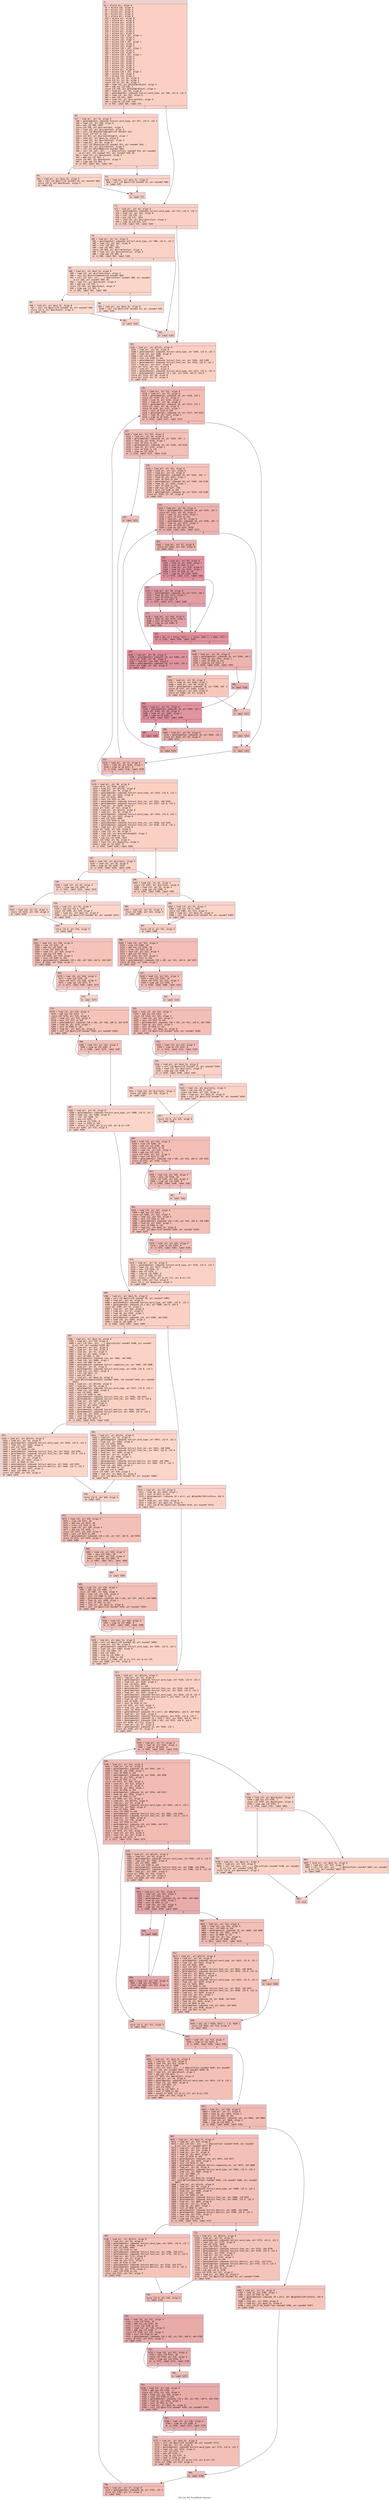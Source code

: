 digraph "CFG for 'PS_PrintWord' function" {
	label="CFG for 'PS_PrintWord' function";

	Node0x600002197f70 [shape=record,color="#3d50c3ff", style=filled, fillcolor="#f3947570" fontname="Courier",label="{3:\l|  %4 = alloca ptr, align 8\l  %5 = alloca i32, align 4\l  %6 = alloca i32, align 4\l  %7 = alloca ptr, align 8\l  %8 = alloca ptr, align 8\l  %9 = alloca ptr, align 8\l  %10 = alloca ptr, align 8\l  %11 = alloca ptr, align 8\l  %12 = alloca ptr, align 8\l  %13 = alloca i32, align 4\l  %14 = alloca ptr, align 8\l  %15 = alloca i32, align 4\l  %16 = alloca ptr, align 8\l  %17 = alloca ptr, align 8\l  %18 = alloca [20 x i8], align 1\l  %19 = alloca i32, align 4\l  %20 = alloca i32, align 4\l  %21 = alloca [20 x i8], align 1\l  %22 = alloca i32, align 4\l  %23 = alloca i32, align 4\l  %24 = alloca [20 x i8], align 1\l  %25 = alloca i32, align 4\l  %26 = alloca i32, align 4\l  %27 = alloca [20 x i8], align 1\l  %28 = alloca i32, align 4\l  %29 = alloca i32, align 4\l  %30 = alloca i32, align 4\l  %31 = alloca i32, align 4\l  %32 = alloca i32, align 4\l  %33 = alloca i32, align 4\l  %34 = alloca ptr, align 8\l  %35 = alloca [20 x i8], align 1\l  %36 = alloca i32, align 4\l  %37 = alloca i32, align 4\l  store ptr %0, ptr %4, align 8\l  store i32 %1, ptr %5, align 4\l  store i32 %2, ptr %6, align 4\l  %38 = load i32, ptr @TotalWordCount, align 4\l  %39 = add nsw i32 %38, 1\l  store i32 %39, ptr @TotalWordCount, align 4\l  %40 = load ptr, ptr %4, align 8\l  %41 = getelementptr inbounds %struct.word_type, ptr %40, i32 0, i32 2\l  %42 = load i32, ptr %41, align 8\l  %43 = and i32 %42, 4095\l  %44 = load i32, ptr @currentfont, align 4\l  %45 = icmp ne i32 %43, %44\l  br i1 %45, label %46, label %71\l|{<s0>T|<s1>F}}"];
	Node0x600002197f70:s0 -> Node0x600002188000[tooltip="3 -> 46\nProbability 50.00%" ];
	Node0x600002197f70:s1 -> Node0x600002188140[tooltip="3 -> 71\nProbability 50.00%" ];
	Node0x600002188000 [shape=record,color="#3d50c3ff", style=filled, fillcolor="#f4987a70" fontname="Courier",label="{46:\l|  %47 = load ptr, ptr %4, align 8\l  %48 = getelementptr inbounds %struct.word_type, ptr %47, i32 0, i32 2\l  %49 = load i32, ptr %48, align 8\l  %50 = and i32 %49, 4095\l  store i32 %50, ptr @currentfont, align 4\l  %51 = load i32, ptr @currentfont, align 4\l  %52 = call i32 @FontHalfXHeight(i32 noundef %51)\l  %53 = trunc i32 %52 to i16\l  store i16 %53, ptr @currentxheight2, align 2\l  %54 = load ptr, ptr @out_fp, align 8\l  %55 = load i32, ptr @currentfont, align 4\l  %56 = load ptr, ptr %4, align 8\l  %57 = call i32 @FontSize(i32 noundef %55, ptr noundef %56)\l  %58 = load i32, ptr @currentfont, align 4\l  %59 = call ptr @FontName(i32 noundef %58)\l  %60 = call i32 (ptr, ptr, ...) @fprintf(ptr noundef %54, ptr noundef\l... @.str.167, i32 noundef %57, ptr noundef %59) #5\l  %61 = load i32, ptr @wordcount, align 4\l  %62 = add nsw i32 %61, 1\l  store i32 %62, ptr @wordcount, align 4\l  %63 = icmp sge i32 %62, 5\l  br i1 %63, label %64, label %67\l|{<s0>T|<s1>F}}"];
	Node0x600002188000:s0 -> Node0x600002188050[tooltip="46 -> 64\nProbability 50.00%" ];
	Node0x600002188000:s1 -> Node0x6000021880a0[tooltip="46 -> 67\nProbability 50.00%" ];
	Node0x600002188050 [shape=record,color="#3d50c3ff", style=filled, fillcolor="#f5a08170" fontname="Courier",label="{64:\l|  %65 = load ptr, ptr @out_fp, align 8\l  %66 = call i32 @putc(i32 noundef 10, ptr noundef %65)\l  store i32 0, ptr @wordcount, align 4\l  br label %70\l}"];
	Node0x600002188050 -> Node0x6000021880f0[tooltip="64 -> 70\nProbability 100.00%" ];
	Node0x6000021880a0 [shape=record,color="#3d50c3ff", style=filled, fillcolor="#f5a08170" fontname="Courier",label="{67:\l|  %68 = load ptr, ptr @out_fp, align 8\l  %69 = call i32 @putc(i32 noundef 32, ptr noundef %68)\l  br label %70\l}"];
	Node0x6000021880a0 -> Node0x6000021880f0[tooltip="67 -> 70\nProbability 100.00%" ];
	Node0x6000021880f0 [shape=record,color="#3d50c3ff", style=filled, fillcolor="#f4987a70" fontname="Courier",label="{70:\l|  br label %71\l}"];
	Node0x6000021880f0 -> Node0x600002188140[tooltip="70 -> 71\nProbability 100.00%" ];
	Node0x600002188140 [shape=record,color="#3d50c3ff", style=filled, fillcolor="#f3947570" fontname="Courier",label="{71:\l|  %72 = load ptr, ptr %4, align 8\l  %73 = getelementptr inbounds %struct.word_type, ptr %72, i32 0, i32 2\l  %74 = load i32, ptr %73, align 8\l  %75 = lshr i32 %74, 12\l  %76 = and i32 %75, 1023\l  %77 = load i32, ptr @currentcolour, align 4\l  %78 = icmp ne i32 %76, %77\l  br i1 %78, label %79, label %103\l|{<s0>T|<s1>F}}"];
	Node0x600002188140:s0 -> Node0x600002188190[tooltip="71 -> 79\nProbability 50.00%" ];
	Node0x600002188140:s1 -> Node0x600002188370[tooltip="71 -> 103\nProbability 50.00%" ];
	Node0x600002188190 [shape=record,color="#3d50c3ff", style=filled, fillcolor="#f4987a70" fontname="Courier",label="{79:\l|  %80 = load ptr, ptr %4, align 8\l  %81 = getelementptr inbounds %struct.word_type, ptr %80, i32 0, i32 2\l  %82 = load i32, ptr %81, align 8\l  %83 = lshr i32 %82, 12\l  %84 = and i32 %83, 1023\l  store i32 %84, ptr @currentcolour, align 4\l  %85 = load i32, ptr @currentcolour, align 4\l  %86 = icmp ugt i32 %85, 0\l  br i1 %86, label %87, label %102\l|{<s0>T|<s1>F}}"];
	Node0x600002188190:s0 -> Node0x6000021881e0[tooltip="79 -> 87\nProbability 50.00%" ];
	Node0x600002188190:s1 -> Node0x600002188320[tooltip="79 -> 102\nProbability 50.00%" ];
	Node0x6000021881e0 [shape=record,color="#3d50c3ff", style=filled, fillcolor="#f5a08170" fontname="Courier",label="{87:\l|  %88 = load ptr, ptr @out_fp, align 8\l  %89 = load i32, ptr @currentcolour, align 4\l  %90 = call ptr @ColourCommand(i32 noundef %89)\l  %91 = call i32 (ptr, ptr, ...) @fprintf(ptr noundef %88, ptr noundef\l... @.str.168, ptr noundef %90) #5\l  %92 = load i32, ptr @wordcount, align 4\l  %93 = add nsw i32 %92, 1\l  store i32 %93, ptr @wordcount, align 4\l  %94 = icmp sge i32 %93, 5\l  br i1 %94, label %95, label %98\l|{<s0>T|<s1>F}}"];
	Node0x6000021881e0:s0 -> Node0x600002188230[tooltip="87 -> 95\nProbability 50.00%" ];
	Node0x6000021881e0:s1 -> Node0x600002188280[tooltip="87 -> 98\nProbability 50.00%" ];
	Node0x600002188230 [shape=record,color="#3d50c3ff", style=filled, fillcolor="#f7a88970" fontname="Courier",label="{95:\l|  %96 = load ptr, ptr @out_fp, align 8\l  %97 = call i32 @putc(i32 noundef 10, ptr noundef %96)\l  store i32 0, ptr @wordcount, align 4\l  br label %101\l}"];
	Node0x600002188230 -> Node0x6000021882d0[tooltip="95 -> 101\nProbability 100.00%" ];
	Node0x600002188280 [shape=record,color="#3d50c3ff", style=filled, fillcolor="#f7a88970" fontname="Courier",label="{98:\l|  %99 = load ptr, ptr @out_fp, align 8\l  %100 = call i32 @putc(i32 noundef 32, ptr noundef %99)\l  br label %101\l}"];
	Node0x600002188280 -> Node0x6000021882d0[tooltip="98 -> 101\nProbability 100.00%" ];
	Node0x6000021882d0 [shape=record,color="#3d50c3ff", style=filled, fillcolor="#f5a08170" fontname="Courier",label="{101:\l|  br label %102\l}"];
	Node0x6000021882d0 -> Node0x600002188320[tooltip="101 -> 102\nProbability 100.00%" ];
	Node0x600002188320 [shape=record,color="#3d50c3ff", style=filled, fillcolor="#f4987a70" fontname="Courier",label="{102:\l|  br label %103\l}"];
	Node0x600002188320 -> Node0x600002188370[tooltip="102 -> 103\nProbability 100.00%" ];
	Node0x600002188370 [shape=record,color="#3d50c3ff", style=filled, fillcolor="#f3947570" fontname="Courier",label="{103:\l|  %104 = load ptr, ptr @finfo, align 8\l  %105 = load ptr, ptr %4, align 8\l  %106 = getelementptr inbounds %struct.word_type, ptr %105, i32 0, i32 2\l  %107 = load i32, ptr %106, align 8\l  %108 = and i32 %107, 4095\l  %109 = zext i32 %108 to i64\l  %110 = getelementptr inbounds %struct.font_rec, ptr %104, i64 %109\l  %111 = getelementptr inbounds %struct.font_rec, ptr %110, i32 0, i32 1\l  %112 = load ptr, ptr %111, align 8\l  store ptr %112, ptr %11, align 8\l  %113 = load ptr, ptr %4, align 8\l  %114 = getelementptr inbounds %struct.word_type, ptr %113, i32 0, i32 4\l  %115 = getelementptr inbounds [4 x i8], ptr %114, i64 0, i64 0\l  store ptr %115, ptr %8, align 8\l  store ptr %115, ptr %7, align 8\l  br label %116\l}"];
	Node0x600002188370 -> Node0x6000021883c0[tooltip="103 -> 116\nProbability 100.00%" ];
	Node0x6000021883c0 [shape=record,color="#3d50c3ff", style=filled, fillcolor="#e1675170" fontname="Courier",label="{116:\l|  %117 = load ptr, ptr %11, align 8\l  %118 = load ptr, ptr %7, align 8\l  %119 = getelementptr inbounds i8, ptr %118, i32 1\l  store ptr %119, ptr %7, align 8\l  %120 = load i8, ptr %118, align 1\l  %121 = load ptr, ptr %8, align 8\l  %122 = getelementptr inbounds i8, ptr %121, i32 1\l  store ptr %122, ptr %8, align 8\l  store i8 %120, ptr %121, align 1\l  %123 = zext i8 %120 to i64\l  %124 = getelementptr inbounds i8, ptr %117, i64 %123\l  %125 = load i8, ptr %124, align 1\l  %126 = icmp ne i8 %125, 0\l  br i1 %126, label %127, label %214\l|{<s0>T|<s1>F}}"];
	Node0x6000021883c0:s0 -> Node0x600002188410[tooltip="116 -> 127\nProbability 62.50%" ];
	Node0x6000021883c0:s1 -> Node0x600002188a00[tooltip="116 -> 214\nProbability 37.50%" ];
	Node0x600002188410 [shape=record,color="#3d50c3ff", style=filled, fillcolor="#e5705870" fontname="Courier",label="{127:\l|  %128 = load ptr, ptr %11, align 8\l  %129 = load ptr, ptr %8, align 8\l  %130 = getelementptr inbounds i8, ptr %129, i64 -1\l  %131 = load i8, ptr %130, align 1\l  %132 = zext i8 %131 to i64\l  %133 = getelementptr inbounds i8, ptr %128, i64 %132\l  %134 = load i8, ptr %133, align 1\l  %135 = zext i8 %134 to i32\l  %136 = icmp eq i32 %135, 1\l  br i1 %136, label %137, label %138\l|{<s0>T|<s1>F}}"];
	Node0x600002188410:s0 -> Node0x600002188460[tooltip="127 -> 137\nProbability 50.00%" ];
	Node0x600002188410:s1 -> Node0x6000021884b0[tooltip="127 -> 138\nProbability 50.00%" ];
	Node0x600002188460 [shape=record,color="#3d50c3ff", style=filled, fillcolor="#e8765c70" fontname="Courier",label="{137:\l|  br label %215\l}"];
	Node0x600002188460 -> Node0x600002188a50[tooltip="137 -> 215\nProbability 100.00%" ];
	Node0x6000021884b0 [shape=record,color="#3d50c3ff", style=filled, fillcolor="#e8765c70" fontname="Courier",label="{138:\l|  %139 = load ptr, ptr %11, align 8\l  %140 = load ptr, ptr %11, align 8\l  %141 = load ptr, ptr %7, align 8\l  %142 = getelementptr inbounds i8, ptr %141, i64 -1\l  %143 = load i8, ptr %142, align 1\l  %144 = zext i8 %143 to i64\l  %145 = getelementptr inbounds i8, ptr %140, i64 %144\l  %146 = load i8, ptr %145, align 1\l  %147 = zext i8 %146 to i32\l  %148 = add nsw i32 %147, 256\l  %149 = sext i32 %148 to i64\l  %150 = getelementptr inbounds i8, ptr %139, i64 %149\l  store ptr %150, ptr %9, align 8\l  br label %151\l}"];
	Node0x6000021884b0 -> Node0x600002188500[tooltip="138 -> 151\nProbability 100.00%" ];
	Node0x600002188500 [shape=record,color="#3d50c3ff", style=filled, fillcolor="#d6524470" fontname="Courier",label="{151:\l|  %152 = load ptr, ptr %9, align 8\l  %153 = getelementptr inbounds i8, ptr %152, i32 1\l  store ptr %153, ptr %9, align 8\l  %154 = load i8, ptr %152, align 1\l  %155 = zext i8 %154 to i32\l  %156 = load ptr, ptr %7, align 8\l  %157 = getelementptr inbounds i8, ptr %156, i64 -1\l  %158 = load i8, ptr %157, align 1\l  %159 = zext i8 %158 to i32\l  %160 = icmp eq i32 %155, %159\l  br i1 %160, label %161, label %212\l|{<s0>T|<s1>F}}"];
	Node0x600002188500:s0 -> Node0x600002188550[tooltip="151 -> 161\nProbability 96.88%" ];
	Node0x600002188500:s1 -> Node0x600002188960[tooltip="151 -> 212\nProbability 3.12%" ];
	Node0x600002188550 [shape=record,color="#3d50c3ff", style=filled, fillcolor="#d6524470" fontname="Courier",label="{161:\l|  %162 = load ptr, ptr %7, align 8\l  store ptr %162, ptr %10, align 8\l  br label %163\l}"];
	Node0x600002188550 -> Node0x6000021885a0[tooltip="161 -> 163\nProbability 100.00%" ];
	Node0x6000021885a0 [shape=record,color="#b70d28ff", style=filled, fillcolor="#b70d2870" fontname="Courier",label="{163:\l|  %164 = load ptr, ptr %9, align 8\l  %165 = load i8, ptr %164, align 1\l  %166 = zext i8 %165 to i32\l  %167 = load ptr, ptr %10, align 8\l  %168 = load i8, ptr %167, align 1\l  %169 = zext i8 %168 to i32\l  %170 = icmp eq i32 %166, %169\l  br i1 %170, label %171, label %182\l|{<s0>T|<s1>F}}"];
	Node0x6000021885a0:s0 -> Node0x6000021885f0[tooltip="163 -> 171\nProbability 50.00%" ];
	Node0x6000021885a0:s1 -> Node0x600002188690[tooltip="163 -> 182\nProbability 50.00%" ];
	Node0x6000021885f0 [shape=record,color="#3d50c3ff", style=filled, fillcolor="#be242e70" fontname="Courier",label="{171:\l|  %172 = load ptr, ptr %9, align 8\l  %173 = getelementptr inbounds i8, ptr %172, i64 1\l  %174 = load i8, ptr %173, align 1\l  %175 = zext i8 %174 to i32\l  %176 = icmp ne i32 %175, 0\l  br i1 %176, label %177, label %182\l|{<s0>T|<s1>F}}"];
	Node0x6000021885f0:s0 -> Node0x600002188640[tooltip="171 -> 177\nProbability 62.50%" ];
	Node0x6000021885f0:s1 -> Node0x600002188690[tooltip="171 -> 182\nProbability 37.50%" ];
	Node0x600002188640 [shape=record,color="#3d50c3ff", style=filled, fillcolor="#c32e3170" fontname="Courier",label="{177:\l|  %178 = load ptr, ptr %10, align 8\l  %179 = load i8, ptr %178, align 1\l  %180 = zext i8 %179 to i32\l  %181 = icmp ne i32 %180, 0\l  br label %182\l}"];
	Node0x600002188640 -> Node0x600002188690[tooltip="177 -> 182\nProbability 100.00%" ];
	Node0x600002188690 [shape=record,color="#b70d28ff", style=filled, fillcolor="#b70d2870" fontname="Courier",label="{182:\l|  %183 = phi i1 [ false, %171 ], [ false, %163 ], [ %181, %177 ]\l  br i1 %183, label %184, label %189\l|{<s0>T|<s1>F}}"];
	Node0x600002188690:s0 -> Node0x6000021886e0[tooltip="182 -> 184\nProbability 96.88%" ];
	Node0x600002188690:s1 -> Node0x600002188730[tooltip="182 -> 189\nProbability 3.12%" ];
	Node0x6000021886e0 [shape=record,color="#b70d28ff", style=filled, fillcolor="#b70d2870" fontname="Courier",label="{184:\l|  %185 = load ptr, ptr %9, align 8\l  %186 = getelementptr inbounds i8, ptr %185, i32 1\l  store ptr %186, ptr %9, align 8\l  %187 = load ptr, ptr %10, align 8\l  %188 = getelementptr inbounds i8, ptr %187, i32 1\l  store ptr %188, ptr %10, align 8\l  br label %163\l}"];
	Node0x6000021886e0 -> Node0x6000021885a0[tooltip="184 -> 163\nProbability 100.00%" ];
	Node0x600002188730 [shape=record,color="#3d50c3ff", style=filled, fillcolor="#d6524470" fontname="Courier",label="{189:\l|  %190 = load ptr, ptr %9, align 8\l  %191 = getelementptr inbounds i8, ptr %190, i64 1\l  %192 = load i8, ptr %191, align 1\l  %193 = zext i8 %192 to i32\l  %194 = icmp eq i32 %193, 0\l  br i1 %194, label %195, label %201\l|{<s0>T|<s1>F}}"];
	Node0x600002188730:s0 -> Node0x600002188780[tooltip="189 -> 195\nProbability 3.12%" ];
	Node0x600002188730:s1 -> Node0x6000021887d0[tooltip="189 -> 201\nProbability 96.88%" ];
	Node0x600002188780 [shape=record,color="#3d50c3ff", style=filled, fillcolor="#ec7f6370" fontname="Courier",label="{195:\l|  %196 = load ptr, ptr %9, align 8\l  %197 = load i8, ptr %196, align 1\l  %198 = load ptr, ptr %8, align 8\l  %199 = getelementptr inbounds i8, ptr %198, i64 -1\l  store i8 %197, ptr %199, align 1\l  %200 = load ptr, ptr %10, align 8\l  store ptr %200, ptr %7, align 8\l  br label %212\l}"];
	Node0x600002188780 -> Node0x600002188960[tooltip="195 -> 212\nProbability 100.00%" ];
	Node0x6000021887d0 [shape=record,color="#3d50c3ff", style=filled, fillcolor="#d6524470" fontname="Courier",label="{201:\l|  br label %202\l}"];
	Node0x6000021887d0 -> Node0x600002188820[tooltip="201 -> 202\nProbability 100.00%" ];
	Node0x600002188820 [shape=record,color="#b70d28ff", style=filled, fillcolor="#b70d2870" fontname="Courier",label="{202:\l|  %203 = load ptr, ptr %9, align 8\l  %204 = getelementptr inbounds i8, ptr %203, i32 1\l  store ptr %204, ptr %9, align 8\l  %205 = load i8, ptr %204, align 1\l  %206 = icmp ne i8 %205, 0\l  br i1 %206, label %207, label %208\l|{<s0>T|<s1>F}}"];
	Node0x600002188820:s0 -> Node0x600002188870[tooltip="202 -> 207\nProbability 96.88%" ];
	Node0x600002188820:s1 -> Node0x6000021888c0[tooltip="202 -> 208\nProbability 3.12%" ];
	Node0x600002188870 [shape=record,color="#b70d28ff", style=filled, fillcolor="#b70d2870" fontname="Courier",label="{207:\l|  br label %202\l}"];
	Node0x600002188870 -> Node0x600002188820[tooltip="207 -> 202\nProbability 100.00%" ];
	Node0x6000021888c0 [shape=record,color="#3d50c3ff", style=filled, fillcolor="#d6524470" fontname="Courier",label="{208:\l|  %209 = load ptr, ptr %9, align 8\l  %210 = getelementptr inbounds i8, ptr %209, i32 1\l  store ptr %210, ptr %9, align 8\l  br label %211\l}"];
	Node0x6000021888c0 -> Node0x600002188910[tooltip="208 -> 211\nProbability 100.00%" ];
	Node0x600002188910 [shape=record,color="#3d50c3ff", style=filled, fillcolor="#d6524470" fontname="Courier",label="{211:\l|  br label %151\l}"];
	Node0x600002188910 -> Node0x600002188500[tooltip="211 -> 151\nProbability 100.00%" ];
	Node0x600002188960 [shape=record,color="#3d50c3ff", style=filled, fillcolor="#e8765c70" fontname="Courier",label="{212:\l|  br label %213\l}"];
	Node0x600002188960 -> Node0x6000021889b0[tooltip="212 -> 213\nProbability 100.00%" ];
	Node0x6000021889b0 [shape=record,color="#3d50c3ff", style=filled, fillcolor="#e8765c70" fontname="Courier",label="{213:\l|  br label %214\l}"];
	Node0x6000021889b0 -> Node0x600002188a00[tooltip="213 -> 214\nProbability 100.00%" ];
	Node0x600002188a00 [shape=record,color="#3d50c3ff", style=filled, fillcolor="#e36c5570" fontname="Courier",label="{214:\l|  br label %215\l}"];
	Node0x600002188a00 -> Node0x600002188a50[tooltip="214 -> 215\nProbability 100.00%" ];
	Node0x600002188a50 [shape=record,color="#3d50c3ff", style=filled, fillcolor="#e1675170" fontname="Courier",label="{215:\l|  %216 = load ptr, ptr %7, align 8\l  %217 = load i8, ptr %216, align 1\l  %218 = icmp ne i8 %217, 0\l  br i1 %218, label %116, label %219\l|{<s0>T|<s1>F}}"];
	Node0x600002188a50:s0 -> Node0x6000021883c0[tooltip="215 -> 116\nProbability 96.88%" ];
	Node0x600002188a50:s1 -> Node0x600002188aa0[tooltip="215 -> 219\nProbability 3.12%" ];
	Node0x600002188aa0 [shape=record,color="#3d50c3ff", style=filled, fillcolor="#f3947570" fontname="Courier",label="{219:\l|  %220 = load ptr, ptr %8, align 8\l  store i8 0, ptr %220, align 1\l  %221 = load ptr, ptr @finfo, align 8\l  %222 = load ptr, ptr %4, align 8\l  %223 = getelementptr inbounds %struct.word_type, ptr %222, i32 0, i32 2\l  %224 = load i32, ptr %223, align 8\l  %225 = and i32 %224, 4095\l  %226 = zext i32 %225 to i64\l  %227 = getelementptr inbounds %struct.font_rec, ptr %221, i64 %226\l  %228 = getelementptr inbounds %struct.font_rec, ptr %227, i32 0, i32 3\l  %229 = load ptr, ptr %228, align 8\l  store ptr %229, ptr %17, align 8\l  %230 = load ptr, ptr @finfo, align 8\l  %231 = load ptr, ptr %4, align 8\l  %232 = getelementptr inbounds %struct.word_type, ptr %231, i32 0, i32 2\l  %233 = load i32, ptr %232, align 8\l  %234 = and i32 %233, 4095\l  %235 = zext i32 %234 to i64\l  %236 = getelementptr inbounds %struct.font_rec, ptr %230, i64 %235\l  %237 = getelementptr inbounds %struct.font_rec, ptr %236, i32 0, i32 2\l  %238 = load ptr, ptr %237, align 8\l  store ptr %238, ptr %16, align 8\l  %239 = load i32, ptr %6, align 4\l  %240 = load i16, ptr @currentxheight2, align 2\l  %241 = sext i16 %240 to i32\l  %242 = sub nsw i32 %239, %241\l  store i32 %242, ptr %6, align 4\l  %243 = load i32, ptr @cpexists, align 4\l  %244 = icmp ne i32 %243, 0\l  br i1 %244, label %245, label %296\l|{<s0>T|<s1>F}}"];
	Node0x600002188aa0:s0 -> Node0x600002188af0[tooltip="219 -> 245\nProbability 62.50%" ];
	Node0x600002188aa0:s1 -> Node0x600002188e60[tooltip="219 -> 296\nProbability 37.50%" ];
	Node0x600002188af0 [shape=record,color="#3d50c3ff", style=filled, fillcolor="#f4987a70" fontname="Courier",label="{245:\l|  %246 = load i32, ptr @currenty, align 4\l  %247 = load i32, ptr %6, align 4\l  %248 = icmp eq i32 %246, %247\l  br i1 %248, label %249, label %296\l|{<s0>T|<s1>F}}"];
	Node0x600002188af0:s0 -> Node0x600002188b40[tooltip="245 -> 249\nProbability 50.00%" ];
	Node0x600002188af0:s1 -> Node0x600002188e60[tooltip="245 -> 296\nProbability 50.00%" ];
	Node0x600002188b40 [shape=record,color="#3d50c3ff", style=filled, fillcolor="#f5a08170" fontname="Courier",label="{249:\l|  %250 = load i32, ptr %5, align 4\l  %251 = icmp sge i32 %250, 0\l  br i1 %251, label %252, label %254\l|{<s0>T|<s1>F}}"];
	Node0x600002188b40:s0 -> Node0x600002188b90[tooltip="249 -> 252\nProbability 50.00%" ];
	Node0x600002188b40:s1 -> Node0x600002188be0[tooltip="249 -> 254\nProbability 50.00%" ];
	Node0x600002188b90 [shape=record,color="#3d50c3ff", style=filled, fillcolor="#f6a38570" fontname="Courier",label="{252:\l|  %253 = load i32, ptr %5, align 4\l  store i32 %253, ptr %20, align 4\l  br label %259\l}"];
	Node0x600002188b90 -> Node0x600002188c30[tooltip="252 -> 259\nProbability 100.00%" ];
	Node0x600002188be0 [shape=record,color="#3d50c3ff", style=filled, fillcolor="#f6a38570" fontname="Courier",label="{254:\l|  %255 = load i32, ptr %5, align 4\l  %256 = sub nsw i32 0, %255\l  store i32 %256, ptr %20, align 4\l  %257 = load ptr, ptr @out_fp, align 8\l  %258 = call i32 @putc(i32 noundef 45, ptr noundef %257)\l  br label %259\l}"];
	Node0x600002188be0 -> Node0x600002188c30[tooltip="254 -> 259\nProbability 100.00%" ];
	Node0x600002188c30 [shape=record,color="#3d50c3ff", style=filled, fillcolor="#f5a08170" fontname="Courier",label="{259:\l|  store i32 0, ptr %19, align 4\l  br label %260\l}"];
	Node0x600002188c30 -> Node0x600002188c80[tooltip="259 -> 260\nProbability 100.00%" ];
	Node0x600002188c80 [shape=record,color="#3d50c3ff", style=filled, fillcolor="#e8765c70" fontname="Courier",label="{260:\l|  %261 = load i32, ptr %20, align 4\l  %262 = srem i32 %261, 10\l  %263 = add nsw i32 %262, 48\l  %264 = trunc i32 %263 to i8\l  %265 = load i32, ptr %19, align 4\l  %266 = add nsw i32 %265, 1\l  store i32 %266, ptr %19, align 4\l  %267 = sext i32 %265 to i64\l  %268 = getelementptr inbounds [20 x i8], ptr %18, i64 0, i64 %267\l  store i8 %264, ptr %268, align 1\l  br label %269\l}"];
	Node0x600002188c80 -> Node0x600002188cd0[tooltip="260 -> 269\nProbability 100.00%" ];
	Node0x600002188cd0 [shape=record,color="#3d50c3ff", style=filled, fillcolor="#e8765c70" fontname="Courier",label="{269:\l|  %270 = load i32, ptr %20, align 4\l  %271 = sdiv i32 %270, 10\l  store i32 %271, ptr %20, align 4\l  %272 = icmp sgt i32 %271, 0\l  br i1 %272, label %260, label %273\l|{<s0>T|<s1>F}}"];
	Node0x600002188cd0:s0 -> Node0x600002188c80[tooltip="269 -> 260\nProbability 96.88%" ];
	Node0x600002188cd0:s1 -> Node0x600002188d20[tooltip="269 -> 273\nProbability 3.12%" ];
	Node0x600002188d20 [shape=record,color="#3d50c3ff", style=filled, fillcolor="#f5a08170" fontname="Courier",label="{273:\l|  br label %274\l}"];
	Node0x600002188d20 -> Node0x600002188d70[tooltip="273 -> 274\nProbability 100.00%" ];
	Node0x600002188d70 [shape=record,color="#3d50c3ff", style=filled, fillcolor="#e8765c70" fontname="Courier",label="{274:\l|  %275 = load i32, ptr %19, align 4\l  %276 = add nsw i32 %275, -1\l  store i32 %276, ptr %19, align 4\l  %277 = load i32, ptr %19, align 4\l  %278 = sext i32 %277 to i64\l  %279 = getelementptr inbounds [20 x i8], ptr %18, i64 0, i64 %278\l  %280 = load i8, ptr %279, align 1\l  %281 = sext i8 %280 to i32\l  %282 = load ptr, ptr @out_fp, align 8\l  %283 = call i32 @putc(i32 noundef %281, ptr noundef %282)\l  br label %284\l}"];
	Node0x600002188d70 -> Node0x600002188dc0[tooltip="274 -> 284\nProbability 100.00%" ];
	Node0x600002188dc0 [shape=record,color="#3d50c3ff", style=filled, fillcolor="#e8765c70" fontname="Courier",label="{284:\l|  %285 = load i32, ptr %19, align 4\l  %286 = icmp ne i32 %285, 0\l  br i1 %286, label %274, label %287\l|{<s0>T|<s1>F}}"];
	Node0x600002188dc0:s0 -> Node0x600002188d70[tooltip="284 -> 274\nProbability 96.88%" ];
	Node0x600002188dc0:s1 -> Node0x600002188e10[tooltip="284 -> 287\nProbability 3.12%" ];
	Node0x600002188e10 [shape=record,color="#3d50c3ff", style=filled, fillcolor="#f5a08170" fontname="Courier",label="{287:\l|  %288 = load ptr, ptr %4, align 8\l  %289 = getelementptr inbounds %struct.word_type, ptr %288, i32 0, i32 2\l  %290 = load i32, ptr %289, align 8\l  %291 = lshr i32 %290, 22\l  %292 = and i32 %291, 1\l  %293 = icmp ne i32 %292, 0\l  %294 = zext i1 %293 to i64\l  %295 = select i1 %293, ptr @.str.169, ptr @.str.170\l  store ptr %295, ptr %14, align 8\l  br label %384\l}"];
	Node0x600002188e10 -> Node0x600002189450[tooltip="287 -> 384\nProbability 100.00%" ];
	Node0x600002188e60 [shape=record,color="#3d50c3ff", style=filled, fillcolor="#f4987a70" fontname="Courier",label="{296:\l|  %297 = load i32, ptr %6, align 4\l  store i32 %297, ptr @currenty, align 4\l  %298 = load i32, ptr %5, align 4\l  %299 = icmp sge i32 %298, 0\l  br i1 %299, label %300, label %302\l|{<s0>T|<s1>F}}"];
	Node0x600002188e60:s0 -> Node0x600002188eb0[tooltip="296 -> 300\nProbability 50.00%" ];
	Node0x600002188e60:s1 -> Node0x600002188f00[tooltip="296 -> 302\nProbability 50.00%" ];
	Node0x600002188eb0 [shape=record,color="#3d50c3ff", style=filled, fillcolor="#f59c7d70" fontname="Courier",label="{300:\l|  %301 = load i32, ptr %5, align 4\l  store i32 %301, ptr %23, align 4\l  br label %307\l}"];
	Node0x600002188eb0 -> Node0x600002188f50[tooltip="300 -> 307\nProbability 100.00%" ];
	Node0x600002188f00 [shape=record,color="#3d50c3ff", style=filled, fillcolor="#f59c7d70" fontname="Courier",label="{302:\l|  %303 = load i32, ptr %5, align 4\l  %304 = sub nsw i32 0, %303\l  store i32 %304, ptr %23, align 4\l  %305 = load ptr, ptr @out_fp, align 8\l  %306 = call i32 @putc(i32 noundef 45, ptr noundef %305)\l  br label %307\l}"];
	Node0x600002188f00 -> Node0x600002188f50[tooltip="302 -> 307\nProbability 100.00%" ];
	Node0x600002188f50 [shape=record,color="#3d50c3ff", style=filled, fillcolor="#f4987a70" fontname="Courier",label="{307:\l|  store i32 0, ptr %22, align 4\l  br label %308\l}"];
	Node0x600002188f50 -> Node0x600002188fa0[tooltip="307 -> 308\nProbability 100.00%" ];
	Node0x600002188fa0 [shape=record,color="#3d50c3ff", style=filled, fillcolor="#e36c5570" fontname="Courier",label="{308:\l|  %309 = load i32, ptr %23, align 4\l  %310 = srem i32 %309, 10\l  %311 = add nsw i32 %310, 48\l  %312 = trunc i32 %311 to i8\l  %313 = load i32, ptr %22, align 4\l  %314 = add nsw i32 %313, 1\l  store i32 %314, ptr %22, align 4\l  %315 = sext i32 %313 to i64\l  %316 = getelementptr inbounds [20 x i8], ptr %21, i64 0, i64 %315\l  store i8 %312, ptr %316, align 1\l  br label %317\l}"];
	Node0x600002188fa0 -> Node0x600002188ff0[tooltip="308 -> 317\nProbability 100.00%" ];
	Node0x600002188ff0 [shape=record,color="#3d50c3ff", style=filled, fillcolor="#e36c5570" fontname="Courier",label="{317:\l|  %318 = load i32, ptr %23, align 4\l  %319 = sdiv i32 %318, 10\l  store i32 %319, ptr %23, align 4\l  %320 = icmp sgt i32 %319, 0\l  br i1 %320, label %308, label %321\l|{<s0>T|<s1>F}}"];
	Node0x600002188ff0:s0 -> Node0x600002188fa0[tooltip="317 -> 308\nProbability 96.88%" ];
	Node0x600002188ff0:s1 -> Node0x600002189040[tooltip="317 -> 321\nProbability 3.12%" ];
	Node0x600002189040 [shape=record,color="#3d50c3ff", style=filled, fillcolor="#f4987a70" fontname="Courier",label="{321:\l|  br label %322\l}"];
	Node0x600002189040 -> Node0x600002189090[tooltip="321 -> 322\nProbability 100.00%" ];
	Node0x600002189090 [shape=record,color="#3d50c3ff", style=filled, fillcolor="#e36c5570" fontname="Courier",label="{322:\l|  %323 = load i32, ptr %22, align 4\l  %324 = add nsw i32 %323, -1\l  store i32 %324, ptr %22, align 4\l  %325 = load i32, ptr %22, align 4\l  %326 = sext i32 %325 to i64\l  %327 = getelementptr inbounds [20 x i8], ptr %21, i64 0, i64 %326\l  %328 = load i8, ptr %327, align 1\l  %329 = sext i8 %328 to i32\l  %330 = load ptr, ptr @out_fp, align 8\l  %331 = call i32 @putc(i32 noundef %329, ptr noundef %330)\l  br label %332\l}"];
	Node0x600002189090 -> Node0x6000021890e0[tooltip="322 -> 332\nProbability 100.00%" ];
	Node0x6000021890e0 [shape=record,color="#3d50c3ff", style=filled, fillcolor="#e36c5570" fontname="Courier",label="{332:\l|  %333 = load i32, ptr %22, align 4\l  %334 = icmp ne i32 %333, 0\l  br i1 %334, label %322, label %335\l|{<s0>T|<s1>F}}"];
	Node0x6000021890e0:s0 -> Node0x600002189090[tooltip="332 -> 322\nProbability 96.88%" ];
	Node0x6000021890e0:s1 -> Node0x600002189130[tooltip="332 -> 335\nProbability 3.12%" ];
	Node0x600002189130 [shape=record,color="#3d50c3ff", style=filled, fillcolor="#f4987a70" fontname="Courier",label="{335:\l|  %336 = load ptr, ptr @out_fp, align 8\l  %337 = call i32 @putc(i32 noundef 32, ptr noundef %336)\l  %338 = load i32, ptr @currenty, align 4\l  %339 = icmp sge i32 %338, 0\l  br i1 %339, label %340, label %342\l|{<s0>T|<s1>F}}"];
	Node0x600002189130:s0 -> Node0x600002189180[tooltip="335 -> 340\nProbability 50.00%" ];
	Node0x600002189130:s1 -> Node0x6000021891d0[tooltip="335 -> 342\nProbability 50.00%" ];
	Node0x600002189180 [shape=record,color="#3d50c3ff", style=filled, fillcolor="#f59c7d70" fontname="Courier",label="{340:\l|  %341 = load i32, ptr @currenty, align 4\l  store i32 %341, ptr %26, align 4\l  br label %347\l}"];
	Node0x600002189180 -> Node0x600002189220[tooltip="340 -> 347\nProbability 100.00%" ];
	Node0x6000021891d0 [shape=record,color="#3d50c3ff", style=filled, fillcolor="#f59c7d70" fontname="Courier",label="{342:\l|  %343 = load i32, ptr @currenty, align 4\l  %344 = sub nsw i32 0, %343\l  store i32 %344, ptr %26, align 4\l  %345 = load ptr, ptr @out_fp, align 8\l  %346 = call i32 @putc(i32 noundef 45, ptr noundef %345)\l  br label %347\l}"];
	Node0x6000021891d0 -> Node0x600002189220[tooltip="342 -> 347\nProbability 100.00%" ];
	Node0x600002189220 [shape=record,color="#3d50c3ff", style=filled, fillcolor="#f4987a70" fontname="Courier",label="{347:\l|  store i32 0, ptr %25, align 4\l  br label %348\l}"];
	Node0x600002189220 -> Node0x600002189270[tooltip="347 -> 348\nProbability 100.00%" ];
	Node0x600002189270 [shape=record,color="#3d50c3ff", style=filled, fillcolor="#e36c5570" fontname="Courier",label="{348:\l|  %349 = load i32, ptr %26, align 4\l  %350 = srem i32 %349, 10\l  %351 = add nsw i32 %350, 48\l  %352 = trunc i32 %351 to i8\l  %353 = load i32, ptr %25, align 4\l  %354 = add nsw i32 %353, 1\l  store i32 %354, ptr %25, align 4\l  %355 = sext i32 %353 to i64\l  %356 = getelementptr inbounds [20 x i8], ptr %24, i64 0, i64 %355\l  store i8 %352, ptr %356, align 1\l  br label %357\l}"];
	Node0x600002189270 -> Node0x6000021892c0[tooltip="348 -> 357\nProbability 100.00%" ];
	Node0x6000021892c0 [shape=record,color="#3d50c3ff", style=filled, fillcolor="#e36c5570" fontname="Courier",label="{357:\l|  %358 = load i32, ptr %26, align 4\l  %359 = sdiv i32 %358, 10\l  store i32 %359, ptr %26, align 4\l  %360 = icmp sgt i32 %359, 0\l  br i1 %360, label %348, label %361\l|{<s0>T|<s1>F}}"];
	Node0x6000021892c0:s0 -> Node0x600002189270[tooltip="357 -> 348\nProbability 96.88%" ];
	Node0x6000021892c0:s1 -> Node0x600002189310[tooltip="357 -> 361\nProbability 3.12%" ];
	Node0x600002189310 [shape=record,color="#3d50c3ff", style=filled, fillcolor="#f4987a70" fontname="Courier",label="{361:\l|  br label %362\l}"];
	Node0x600002189310 -> Node0x600002189360[tooltip="361 -> 362\nProbability 100.00%" ];
	Node0x600002189360 [shape=record,color="#3d50c3ff", style=filled, fillcolor="#e36c5570" fontname="Courier",label="{362:\l|  %363 = load i32, ptr %25, align 4\l  %364 = add nsw i32 %363, -1\l  store i32 %364, ptr %25, align 4\l  %365 = load i32, ptr %25, align 4\l  %366 = sext i32 %365 to i64\l  %367 = getelementptr inbounds [20 x i8], ptr %24, i64 0, i64 %366\l  %368 = load i8, ptr %367, align 1\l  %369 = sext i8 %368 to i32\l  %370 = load ptr, ptr @out_fp, align 8\l  %371 = call i32 @putc(i32 noundef %369, ptr noundef %370)\l  br label %372\l}"];
	Node0x600002189360 -> Node0x6000021893b0[tooltip="362 -> 372\nProbability 100.00%" ];
	Node0x6000021893b0 [shape=record,color="#3d50c3ff", style=filled, fillcolor="#e36c5570" fontname="Courier",label="{372:\l|  %373 = load i32, ptr %25, align 4\l  %374 = icmp ne i32 %373, 0\l  br i1 %374, label %362, label %375\l|{<s0>T|<s1>F}}"];
	Node0x6000021893b0:s0 -> Node0x600002189360[tooltip="372 -> 362\nProbability 96.88%" ];
	Node0x6000021893b0:s1 -> Node0x600002189400[tooltip="372 -> 375\nProbability 3.12%" ];
	Node0x600002189400 [shape=record,color="#3d50c3ff", style=filled, fillcolor="#f4987a70" fontname="Courier",label="{375:\l|  %376 = load ptr, ptr %4, align 8\l  %377 = getelementptr inbounds %struct.word_type, ptr %376, i32 0, i32 2\l  %378 = load i32, ptr %377, align 8\l  %379 = lshr i32 %378, 22\l  %380 = and i32 %379, 1\l  %381 = icmp ne i32 %380, 0\l  %382 = zext i1 %381 to i64\l  %383 = select i1 %381, ptr @.str.171, ptr @.str.172\l  store ptr %383, ptr %14, align 8\l  store i32 1, ptr @cpexists, align 4\l  br label %384\l}"];
	Node0x600002189400 -> Node0x600002189450[tooltip="375 -> 384\nProbability 100.00%" ];
	Node0x600002189450 [shape=record,color="#3d50c3ff", style=filled, fillcolor="#f3947570" fontname="Courier",label="{384:\l|  %385 = load ptr, ptr @out_fp, align 8\l  %386 = call i32 @putc(i32 noundef 40, ptr noundef %385)\l  %387 = load ptr, ptr %4, align 8\l  %388 = getelementptr inbounds %struct.word_type, ptr %387, i32 0, i32 4\l  %389 = getelementptr inbounds [4 x i8], ptr %388, i64 0, i64 0\l  store ptr %389, ptr %7, align 8\l  %390 = load ptr, ptr %16, align 8\l  %391 = load ptr, ptr %7, align 8\l  %392 = load i8, ptr %391, align 1\l  %393 = zext i8 %392 to i64\l  %394 = getelementptr inbounds i16, ptr %390, i64 %393\l  %395 = load i16, ptr %394, align 2\l  %396 = icmp ne i16 %395, 0\l  br i1 %396, label %397, label %509\l|{<s0>T|<s1>F}}"];
	Node0x600002189450:s0 -> Node0x6000021894a0[tooltip="384 -> 397\nProbability 62.50%" ];
	Node0x600002189450:s1 -> Node0x6000021897c0[tooltip="384 -> 509\nProbability 37.50%" ];
	Node0x6000021894a0 [shape=record,color="#3d50c3ff", style=filled, fillcolor="#f4987a70" fontname="Courier",label="{397:\l|  %398 = load ptr, ptr @out_fp, align 8\l  %399 = load ptr, ptr %14, align 8\l  %400 = call i32 (ptr, ptr, ...) @fprintf(ptr noundef %398, ptr noundef\l... @.str.173, ptr noundef %399) #5\l  %401 = load ptr, ptr %17, align 8\l  %402 = load ptr, ptr %16, align 8\l  %403 = load ptr, ptr %7, align 8\l  %404 = load i8, ptr %403, align 1\l  %405 = zext i8 %404 to i64\l  %406 = getelementptr inbounds i16, ptr %402, i64 %405\l  %407 = load i16, ptr %406, align 2\l  %408 = zext i16 %407 to i64\l  %409 = getelementptr inbounds %struct.composite_rec, ptr %401, i64 %408\l  %410 = load ptr, ptr %4, align 8\l  %411 = getelementptr inbounds %struct.word_type, ptr %410, i32 0, i32 2\l  %412 = load i32, ptr %411, align 8\l  %413 = lshr i32 %412, 22\l  %414 = and i32 %413, 1\l  %415 = load ptr, ptr @out_fp, align 8\l  call void @PrintComposite(ptr noundef %409, i32 noundef %414, ptr noundef\l... %415)\l  %416 = load ptr, ptr @finfo, align 8\l  %417 = load ptr, ptr %4, align 8\l  %418 = getelementptr inbounds %struct.word_type, ptr %417, i32 0, i32 2\l  %419 = load i32, ptr %418, align 8\l  %420 = and i32 %419, 4095\l  %421 = zext i32 %420 to i64\l  %422 = getelementptr inbounds %struct.font_rec, ptr %416, i64 %421\l  %423 = getelementptr inbounds %struct.font_rec, ptr %422, i32 0, i32 0\l  %424 = load ptr, ptr %423, align 8\l  %425 = load ptr, ptr %7, align 8\l  %426 = load i8, ptr %425, align 1\l  %427 = zext i8 %426 to i64\l  %428 = getelementptr inbounds %struct.metrics, ptr %424, i64 %427\l  %429 = getelementptr inbounds %struct.metrics, ptr %428, i32 0, i32 3\l  %430 = load i16, ptr %429, align 2\l  %431 = sext i16 %430 to i32\l  %432 = icmp sge i32 %431, 0\l  br i1 %432, label %433, label %450\l|{<s0>T|<s1>F}}"];
	Node0x6000021894a0:s0 -> Node0x6000021894f0[tooltip="397 -> 433\nProbability 50.00%" ];
	Node0x6000021894a0:s1 -> Node0x600002189540[tooltip="397 -> 450\nProbability 50.00%" ];
	Node0x6000021894f0 [shape=record,color="#3d50c3ff", style=filled, fillcolor="#f5a08170" fontname="Courier",label="{433:\l|  %434 = load ptr, ptr @finfo, align 8\l  %435 = load ptr, ptr %4, align 8\l  %436 = getelementptr inbounds %struct.word_type, ptr %435, i32 0, i32 2\l  %437 = load i32, ptr %436, align 8\l  %438 = and i32 %437, 4095\l  %439 = zext i32 %438 to i64\l  %440 = getelementptr inbounds %struct.font_rec, ptr %434, i64 %439\l  %441 = getelementptr inbounds %struct.font_rec, ptr %440, i32 0, i32 0\l  %442 = load ptr, ptr %441, align 8\l  %443 = load ptr, ptr %7, align 8\l  %444 = load i8, ptr %443, align 1\l  %445 = zext i8 %444 to i64\l  %446 = getelementptr inbounds %struct.metrics, ptr %442, i64 %445\l  %447 = getelementptr inbounds %struct.metrics, ptr %446, i32 0, i32 3\l  %448 = load i16, ptr %447, align 2\l  %449 = sext i16 %448 to i32\l  store i32 %449, ptr %29, align 4\l  br label %470\l}"];
	Node0x6000021894f0 -> Node0x600002189590[tooltip="433 -> 470\nProbability 100.00%" ];
	Node0x600002189540 [shape=record,color="#3d50c3ff", style=filled, fillcolor="#f5a08170" fontname="Courier",label="{450:\l|  %451 = load ptr, ptr @finfo, align 8\l  %452 = load ptr, ptr %4, align 8\l  %453 = getelementptr inbounds %struct.word_type, ptr %452, i32 0, i32 2\l  %454 = load i32, ptr %453, align 8\l  %455 = and i32 %454, 4095\l  %456 = zext i32 %455 to i64\l  %457 = getelementptr inbounds %struct.font_rec, ptr %451, i64 %456\l  %458 = getelementptr inbounds %struct.font_rec, ptr %457, i32 0, i32 0\l  %459 = load ptr, ptr %458, align 8\l  %460 = load ptr, ptr %7, align 8\l  %461 = load i8, ptr %460, align 1\l  %462 = zext i8 %461 to i64\l  %463 = getelementptr inbounds %struct.metrics, ptr %459, i64 %462\l  %464 = getelementptr inbounds %struct.metrics, ptr %463, i32 0, i32 3\l  %465 = load i16, ptr %464, align 2\l  %466 = sext i16 %465 to i32\l  %467 = sub nsw i32 0, %466\l  store i32 %467, ptr %29, align 4\l  %468 = load ptr, ptr @out_fp, align 8\l  %469 = call i32 @putc(i32 noundef 45, ptr noundef %468)\l  br label %470\l}"];
	Node0x600002189540 -> Node0x600002189590[tooltip="450 -> 470\nProbability 100.00%" ];
	Node0x600002189590 [shape=record,color="#3d50c3ff", style=filled, fillcolor="#f4987a70" fontname="Courier",label="{470:\l|  store i32 0, ptr %28, align 4\l  br label %471\l}"];
	Node0x600002189590 -> Node0x6000021895e0[tooltip="470 -> 471\nProbability 100.00%" ];
	Node0x6000021895e0 [shape=record,color="#3d50c3ff", style=filled, fillcolor="#e5705870" fontname="Courier",label="{471:\l|  %472 = load i32, ptr %29, align 4\l  %473 = srem i32 %472, 10\l  %474 = add nsw i32 %473, 48\l  %475 = trunc i32 %474 to i8\l  %476 = load i32, ptr %28, align 4\l  %477 = add nsw i32 %476, 1\l  store i32 %477, ptr %28, align 4\l  %478 = sext i32 %476 to i64\l  %479 = getelementptr inbounds [20 x i8], ptr %27, i64 0, i64 %478\l  store i8 %475, ptr %479, align 1\l  br label %480\l}"];
	Node0x6000021895e0 -> Node0x600002189630[tooltip="471 -> 480\nProbability 100.00%" ];
	Node0x600002189630 [shape=record,color="#3d50c3ff", style=filled, fillcolor="#e5705870" fontname="Courier",label="{480:\l|  %481 = load i32, ptr %29, align 4\l  %482 = sdiv i32 %481, 10\l  store i32 %482, ptr %29, align 4\l  %483 = icmp sgt i32 %482, 0\l  br i1 %483, label %471, label %484\l|{<s0>T|<s1>F}}"];
	Node0x600002189630:s0 -> Node0x6000021895e0[tooltip="480 -> 471\nProbability 96.88%" ];
	Node0x600002189630:s1 -> Node0x600002189680[tooltip="480 -> 484\nProbability 3.12%" ];
	Node0x600002189680 [shape=record,color="#3d50c3ff", style=filled, fillcolor="#f4987a70" fontname="Courier",label="{484:\l|  br label %485\l}"];
	Node0x600002189680 -> Node0x6000021896d0[tooltip="484 -> 485\nProbability 100.00%" ];
	Node0x6000021896d0 [shape=record,color="#3d50c3ff", style=filled, fillcolor="#e5705870" fontname="Courier",label="{485:\l|  %486 = load i32, ptr %28, align 4\l  %487 = add nsw i32 %486, -1\l  store i32 %487, ptr %28, align 4\l  %488 = load i32, ptr %28, align 4\l  %489 = sext i32 %488 to i64\l  %490 = getelementptr inbounds [20 x i8], ptr %27, i64 0, i64 %489\l  %491 = load i8, ptr %490, align 1\l  %492 = sext i8 %491 to i32\l  %493 = load ptr, ptr @out_fp, align 8\l  %494 = call i32 @putc(i32 noundef %492, ptr noundef %493)\l  br label %495\l}"];
	Node0x6000021896d0 -> Node0x600002189720[tooltip="485 -> 495\nProbability 100.00%" ];
	Node0x600002189720 [shape=record,color="#3d50c3ff", style=filled, fillcolor="#e5705870" fontname="Courier",label="{495:\l|  %496 = load i32, ptr %28, align 4\l  %497 = icmp ne i32 %496, 0\l  br i1 %497, label %485, label %498\l|{<s0>T|<s1>F}}"];
	Node0x600002189720:s0 -> Node0x6000021896d0[tooltip="495 -> 485\nProbability 96.88%" ];
	Node0x600002189720:s1 -> Node0x600002189770[tooltip="495 -> 498\nProbability 3.12%" ];
	Node0x600002189770 [shape=record,color="#3d50c3ff", style=filled, fillcolor="#f4987a70" fontname="Courier",label="{498:\l|  %499 = load ptr, ptr @out_fp, align 8\l  %500 = call i32 @putc(i32 noundef 40, ptr noundef %499)\l  %501 = load ptr, ptr %4, align 8\l  %502 = getelementptr inbounds %struct.word_type, ptr %501, i32 0, i32 2\l  %503 = load i32, ptr %502, align 8\l  %504 = lshr i32 %503, 22\l  %505 = and i32 %504, 1\l  %506 = icmp ne i32 %505, 0\l  %507 = zext i1 %506 to i64\l  %508 = select i1 %506, ptr @.str.174, ptr @.str.175\l  store ptr %508, ptr %14, align 8\l  br label %517\l}"];
	Node0x600002189770 -> Node0x600002189810[tooltip="498 -> 517\nProbability 100.00%" ];
	Node0x6000021897c0 [shape=record,color="#3d50c3ff", style=filled, fillcolor="#f59c7d70" fontname="Courier",label="{509:\l|  %510 = load ptr, ptr %7, align 8\l  %511 = load i8, ptr %510, align 1\l  %512 = zext i8 %511 to i64\l  %513 = getelementptr inbounds [0 x ptr], ptr @EightBitToPrintForm, i64 0,\l... i64 %512\l  %514 = load ptr, ptr %513, align 8\l  %515 = load ptr, ptr @out_fp, align 8\l  %516 = call i32 @\"\\01_fputs\"(ptr noundef %514, ptr noundef %515)\l  br label %517\l}"];
	Node0x6000021897c0 -> Node0x600002189810[tooltip="509 -> 517\nProbability 100.00%" ];
	Node0x600002189810 [shape=record,color="#3d50c3ff", style=filled, fillcolor="#f3947570" fontname="Courier",label="{517:\l|  %518 = load ptr, ptr @finfo, align 8\l  %519 = load ptr, ptr %4, align 8\l  %520 = getelementptr inbounds %struct.word_type, ptr %519, i32 0, i32 2\l  %521 = load i32, ptr %520, align 8\l  %522 = and i32 %521, 4095\l  %523 = zext i32 %522 to i64\l  %524 = getelementptr inbounds %struct.font_rec, ptr %518, i64 %523\l  %525 = getelementptr inbounds %struct.font_rec, ptr %524, i32 0, i32 5\l  %526 = load ptr, ptr %525, align 8\l  %527 = getelementptr inbounds %struct.word_type, ptr %526, i32 0, i32 3\l  %528 = getelementptr inbounds %struct.anon.7, ptr %527, i32 0, i32 3\l  %529 = load i8, ptr %528, align 4\l  %530 = and i8 %529, 127\l  %531 = zext i8 %530 to i32\l  store i32 %531, ptr %15, align 4\l  %532 = load i32, ptr %15, align 4\l  %533 = zext i32 %532 to i64\l  %534 = getelementptr inbounds [0 x ptr], ptr @MapTable, i64 0, i64 %533\l  %535 = load ptr, ptr %534, align 8\l  %536 = getelementptr inbounds %struct.mapvec, ptr %535, i32 0, i32 7\l  %537 = getelementptr inbounds [4 x [256 x i8]], ptr %536, i64 0, i64 2\l  %538 = getelementptr inbounds [256 x i8], ptr %537, i64 0, i64 0\l  store ptr %538, ptr %12, align 8\l  %539 = load ptr, ptr %7, align 8\l  %540 = getelementptr inbounds i8, ptr %539, i32 1\l  store ptr %540, ptr %7, align 8\l  br label %541\l}"];
	Node0x600002189810 -> Node0x600002189860[tooltip="517 -> 541\nProbability 100.00%" ];
	Node0x600002189860 [shape=record,color="#3d50c3ff", style=filled, fillcolor="#e1675170" fontname="Courier",label="{541:\l|  %542 = load ptr, ptr %7, align 8\l  %543 = load i8, ptr %542, align 1\l  %544 = icmp ne i8 %543, 0\l  br i1 %544, label %545, label %793\l|{<s0>T|<s1>F}}"];
	Node0x600002189860:s0 -> Node0x6000021898b0[tooltip="541 -> 545\nProbability 96.88%" ];
	Node0x600002189860:s1 -> Node0x60000218a0d0[tooltip="541 -> 793\nProbability 3.12%" ];
	Node0x6000021898b0 [shape=record,color="#3d50c3ff", style=filled, fillcolor="#e1675170" fontname="Courier",label="{545:\l|  %546 = load ptr, ptr %12, align 8\l  %547 = load ptr, ptr %7, align 8\l  %548 = getelementptr inbounds i8, ptr %547, i64 -1\l  %549 = load i8, ptr %548, align 1\l  %550 = zext i8 %549 to i64\l  %551 = getelementptr inbounds i8, ptr %546, i64 %550\l  %552 = load i8, ptr %551, align 1\l  %553 = zext i8 %552 to i32\l  store i32 %553, ptr %30, align 4\l  %554 = load ptr, ptr %12, align 8\l  %555 = load ptr, ptr %7, align 8\l  %556 = load i8, ptr %555, align 1\l  %557 = zext i8 %556 to i64\l  %558 = getelementptr inbounds i8, ptr %554, i64 %557\l  %559 = load i8, ptr %558, align 1\l  %560 = zext i8 %559 to i32\l  store i32 %560, ptr %31, align 4\l  %561 = load ptr, ptr @finfo, align 8\l  %562 = load ptr, ptr %4, align 8\l  %563 = getelementptr inbounds %struct.word_type, ptr %562, i32 0, i32 2\l  %564 = load i32, ptr %563, align 8\l  %565 = and i32 %564, 4095\l  %566 = zext i32 %565 to i64\l  %567 = getelementptr inbounds %struct.font_rec, ptr %561, i64 %566\l  %568 = getelementptr inbounds %struct.font_rec, ptr %567, i32 0, i32 9\l  %569 = load ptr, ptr %568, align 8\l  %570 = load i32, ptr %30, align 4\l  %571 = sext i32 %570 to i64\l  %572 = getelementptr inbounds i16, ptr %569, i64 %571\l  %573 = load i16, ptr %572, align 2\l  %574 = zext i16 %573 to i32\l  store i32 %574, ptr %32, align 4\l  %575 = load i32, ptr %33, align 4\l  %576 = load i32, ptr %32, align 4\l  %577 = icmp eq i32 %576, 0\l  br i1 %577, label %578, label %579\l|{<s0>T|<s1>F}}"];
	Node0x6000021898b0:s0 -> Node0x600002189900[tooltip="545 -> 578\nProbability 37.50%" ];
	Node0x6000021898b0:s1 -> Node0x600002189950[tooltip="545 -> 579\nProbability 62.50%" ];
	Node0x600002189900 [shape=record,color="#3d50c3ff", style=filled, fillcolor="#e8765c70" fontname="Courier",label="{578:\l|  store i32 0, ptr %13, align 4\l  br label %642\l}"];
	Node0x600002189900 -> Node0x600002189bd0[tooltip="578 -> 642\nProbability 100.00%" ];
	Node0x600002189950 [shape=record,color="#3d50c3ff", style=filled, fillcolor="#e5705870" fontname="Courier",label="{579:\l|  %580 = load ptr, ptr @finfo, align 8\l  %581 = load ptr, ptr %4, align 8\l  %582 = getelementptr inbounds %struct.word_type, ptr %581, i32 0, i32 2\l  %583 = load i32, ptr %582, align 8\l  %584 = and i32 %583, 4095\l  %585 = zext i32 %584 to i64\l  %586 = getelementptr inbounds %struct.font_rec, ptr %580, i64 %585\l  %587 = getelementptr inbounds %struct.font_rec, ptr %586, i32 0, i32 10\l  %588 = load ptr, ptr %587, align 8\l  store ptr %588, ptr %34, align 8\l  %589 = load i32, ptr %32, align 4\l  store i32 %589, ptr %33, align 4\l  br label %590\l}"];
	Node0x600002189950 -> Node0x6000021899a0[tooltip="579 -> 590\nProbability 100.00%" ];
	Node0x6000021899a0 [shape=record,color="#3d50c3ff", style=filled, fillcolor="#cc403a70" fontname="Courier",label="{590:\l|  %591 = load ptr, ptr %34, align 8\l  %592 = load i32, ptr %33, align 4\l  %593 = sext i32 %592 to i64\l  %594 = getelementptr inbounds i8, ptr %591, i64 %593\l  %595 = load i8, ptr %594, align 1\l  %596 = zext i8 %595 to i32\l  %597 = load i32, ptr %31, align 4\l  %598 = icmp sgt i32 %596, %597\l  br i1 %598, label %599, label %603\l|{<s0>T|<s1>F}}"];
	Node0x6000021899a0:s0 -> Node0x6000021899f0[tooltip="590 -> 599\nProbability 96.88%" ];
	Node0x6000021899a0:s1 -> Node0x600002189a90[tooltip="590 -> 603\nProbability 3.12%" ];
	Node0x6000021899f0 [shape=record,color="#3d50c3ff", style=filled, fillcolor="#cc403a70" fontname="Courier",label="{599:\l|  br label %600\l}"];
	Node0x6000021899f0 -> Node0x600002189a40[tooltip="599 -> 600\nProbability 100.00%" ];
	Node0x600002189a40 [shape=record,color="#3d50c3ff", style=filled, fillcolor="#cc403a70" fontname="Courier",label="{600:\l|  %601 = load i32, ptr %33, align 4\l  %602 = add nsw i32 %601, 1\l  store i32 %602, ptr %33, align 4\l  br label %590\l}"];
	Node0x600002189a40 -> Node0x6000021899a0[tooltip="600 -> 590\nProbability 100.00%" ];
	Node0x600002189a90 [shape=record,color="#3d50c3ff", style=filled, fillcolor="#e5705870" fontname="Courier",label="{603:\l|  %604 = load ptr, ptr %34, align 8\l  %605 = load i32, ptr %33, align 4\l  %606 = sext i32 %605 to i64\l  %607 = getelementptr inbounds i8, ptr %604, i64 %606\l  %608 = load i8, ptr %607, align 1\l  %609 = zext i8 %608 to i32\l  %610 = load i32, ptr %31, align 4\l  %611 = icmp eq i32 %609, %610\l  br i1 %611, label %612, label %639\l|{<s0>T|<s1>F}}"];
	Node0x600002189a90:s0 -> Node0x600002189ae0[tooltip="603 -> 612\nProbability 50.00%" ];
	Node0x600002189a90:s1 -> Node0x600002189b30[tooltip="603 -> 639\nProbability 50.00%" ];
	Node0x600002189ae0 [shape=record,color="#3d50c3ff", style=filled, fillcolor="#e97a5f70" fontname="Courier",label="{612:\l|  %613 = load ptr, ptr @finfo, align 8\l  %614 = load ptr, ptr %4, align 8\l  %615 = getelementptr inbounds %struct.word_type, ptr %614, i32 0, i32 2\l  %616 = load i32, ptr %615, align 8\l  %617 = and i32 %616, 4095\l  %618 = zext i32 %617 to i64\l  %619 = getelementptr inbounds %struct.font_rec, ptr %613, i64 %618\l  %620 = getelementptr inbounds %struct.font_rec, ptr %619, i32 0, i32 12\l  %621 = load ptr, ptr %620, align 8\l  %622 = load ptr, ptr @finfo, align 8\l  %623 = load ptr, ptr %4, align 8\l  %624 = getelementptr inbounds %struct.word_type, ptr %623, i32 0, i32 2\l  %625 = load i32, ptr %624, align 8\l  %626 = and i32 %625, 4095\l  %627 = zext i32 %626 to i64\l  %628 = getelementptr inbounds %struct.font_rec, ptr %622, i64 %627\l  %629 = getelementptr inbounds %struct.font_rec, ptr %628, i32 0, i32 11\l  %630 = load ptr, ptr %629, align 8\l  %631 = load i32, ptr %33, align 4\l  %632 = sext i32 %631 to i64\l  %633 = getelementptr inbounds i8, ptr %630, i64 %632\l  %634 = load i8, ptr %633, align 1\l  %635 = zext i8 %634 to i64\l  %636 = getelementptr inbounds i16, ptr %621, i64 %635\l  %637 = load i16, ptr %636, align 2\l  %638 = sext i16 %637 to i32\l  br label %640\l}"];
	Node0x600002189ae0 -> Node0x600002189b80[tooltip="612 -> 640\nProbability 100.00%" ];
	Node0x600002189b30 [shape=record,color="#3d50c3ff", style=filled, fillcolor="#e97a5f70" fontname="Courier",label="{639:\l|  br label %640\l}"];
	Node0x600002189b30 -> Node0x600002189b80[tooltip="639 -> 640\nProbability 100.00%" ];
	Node0x600002189b80 [shape=record,color="#3d50c3ff", style=filled, fillcolor="#e5705870" fontname="Courier",label="{640:\l|  %641 = phi i32 [ %638, %612 ], [ 0, %639 ]\l  store i32 %641, ptr %13, align 4\l  br label %642\l}"];
	Node0x600002189b80 -> Node0x600002189bd0[tooltip="640 -> 642\nProbability 100.00%" ];
	Node0x600002189bd0 [shape=record,color="#3d50c3ff", style=filled, fillcolor="#e1675170" fontname="Courier",label="{642:\l|  %643 = load i32, ptr %13, align 4\l  %644 = icmp ne i32 %643, 0\l  br i1 %644, label %645, label %661\l|{<s0>T|<s1>F}}"];
	Node0x600002189bd0:s0 -> Node0x600002189c20[tooltip="642 -> 645\nProbability 62.50%" ];
	Node0x600002189bd0:s1 -> Node0x600002189c70[tooltip="642 -> 661\nProbability 37.50%" ];
	Node0x600002189c20 [shape=record,color="#3d50c3ff", style=filled, fillcolor="#e5705870" fontname="Courier",label="{645:\l|  %646 = load ptr, ptr @out_fp, align 8\l  %647 = load ptr, ptr %14, align 8\l  %648 = load i32, ptr %13, align 4\l  %649 = sub nsw i32 0, %648\l  %650 = call i32 (ptr, ptr, ...) @fprintf(ptr noundef %646, ptr noundef\l... @.str.176, ptr noundef %647, i32 noundef %649) #5\l  %651 = load i32, ptr @wordcount, align 4\l  %652 = add nsw i32 %651, 1\l  store i32 %652, ptr @wordcount, align 4\l  %653 = load ptr, ptr %4, align 8\l  %654 = getelementptr inbounds %struct.word_type, ptr %653, i32 0, i32 2\l  %655 = load i32, ptr %654, align 8\l  %656 = lshr i32 %655, 22\l  %657 = and i32 %656, 1\l  %658 = icmp ne i32 %657, 0\l  %659 = zext i1 %658 to i64\l  %660 = select i1 %658, ptr @.str.177, ptr @.str.178\l  store ptr %660, ptr %14, align 8\l  br label %661\l}"];
	Node0x600002189c20 -> Node0x600002189c70[tooltip="645 -> 661\nProbability 100.00%" ];
	Node0x600002189c70 [shape=record,color="#3d50c3ff", style=filled, fillcolor="#e1675170" fontname="Courier",label="{661:\l|  %662 = load ptr, ptr %16, align 8\l  %663 = load ptr, ptr %7, align 8\l  %664 = load i8, ptr %663, align 1\l  %665 = zext i8 %664 to i64\l  %666 = getelementptr inbounds i16, ptr %662, i64 %665\l  %667 = load i16, ptr %666, align 2\l  %668 = icmp ne i16 %667, 0\l  br i1 %668, label %669, label %781\l|{<s0>T|<s1>F}}"];
	Node0x600002189c70:s0 -> Node0x600002189cc0[tooltip="661 -> 669\nProbability 62.50%" ];
	Node0x600002189c70:s1 -> Node0x600002189fe0[tooltip="661 -> 781\nProbability 37.50%" ];
	Node0x600002189cc0 [shape=record,color="#3d50c3ff", style=filled, fillcolor="#e5705870" fontname="Courier",label="{669:\l|  %670 = load ptr, ptr @out_fp, align 8\l  %671 = load ptr, ptr %14, align 8\l  %672 = call i32 (ptr, ptr, ...) @fprintf(ptr noundef %670, ptr noundef\l... @.str.173, ptr noundef %671) #5\l  %673 = load ptr, ptr %17, align 8\l  %674 = load ptr, ptr %16, align 8\l  %675 = load ptr, ptr %7, align 8\l  %676 = load i8, ptr %675, align 1\l  %677 = zext i8 %676 to i64\l  %678 = getelementptr inbounds i16, ptr %674, i64 %677\l  %679 = load i16, ptr %678, align 2\l  %680 = zext i16 %679 to i64\l  %681 = getelementptr inbounds %struct.composite_rec, ptr %673, i64 %680\l  %682 = load ptr, ptr %4, align 8\l  %683 = getelementptr inbounds %struct.word_type, ptr %682, i32 0, i32 2\l  %684 = load i32, ptr %683, align 8\l  %685 = lshr i32 %684, 22\l  %686 = and i32 %685, 1\l  %687 = load ptr, ptr @out_fp, align 8\l  call void @PrintComposite(ptr noundef %681, i32 noundef %686, ptr noundef\l... %687)\l  %688 = load ptr, ptr @finfo, align 8\l  %689 = load ptr, ptr %4, align 8\l  %690 = getelementptr inbounds %struct.word_type, ptr %689, i32 0, i32 2\l  %691 = load i32, ptr %690, align 8\l  %692 = and i32 %691, 4095\l  %693 = zext i32 %692 to i64\l  %694 = getelementptr inbounds %struct.font_rec, ptr %688, i64 %693\l  %695 = getelementptr inbounds %struct.font_rec, ptr %694, i32 0, i32 0\l  %696 = load ptr, ptr %695, align 8\l  %697 = load ptr, ptr %7, align 8\l  %698 = load i8, ptr %697, align 1\l  %699 = zext i8 %698 to i64\l  %700 = getelementptr inbounds %struct.metrics, ptr %696, i64 %699\l  %701 = getelementptr inbounds %struct.metrics, ptr %700, i32 0, i32 3\l  %702 = load i16, ptr %701, align 2\l  %703 = sext i16 %702 to i32\l  %704 = icmp sge i32 %703, 0\l  br i1 %704, label %705, label %722\l|{<s0>T|<s1>F}}"];
	Node0x600002189cc0:s0 -> Node0x600002189d10[tooltip="669 -> 705\nProbability 50.00%" ];
	Node0x600002189cc0:s1 -> Node0x600002189d60[tooltip="669 -> 722\nProbability 50.00%" ];
	Node0x600002189d10 [shape=record,color="#3d50c3ff", style=filled, fillcolor="#e97a5f70" fontname="Courier",label="{705:\l|  %706 = load ptr, ptr @finfo, align 8\l  %707 = load ptr, ptr %4, align 8\l  %708 = getelementptr inbounds %struct.word_type, ptr %707, i32 0, i32 2\l  %709 = load i32, ptr %708, align 8\l  %710 = and i32 %709, 4095\l  %711 = zext i32 %710 to i64\l  %712 = getelementptr inbounds %struct.font_rec, ptr %706, i64 %711\l  %713 = getelementptr inbounds %struct.font_rec, ptr %712, i32 0, i32 0\l  %714 = load ptr, ptr %713, align 8\l  %715 = load ptr, ptr %7, align 8\l  %716 = load i8, ptr %715, align 1\l  %717 = zext i8 %716 to i64\l  %718 = getelementptr inbounds %struct.metrics, ptr %714, i64 %717\l  %719 = getelementptr inbounds %struct.metrics, ptr %718, i32 0, i32 3\l  %720 = load i16, ptr %719, align 2\l  %721 = sext i16 %720 to i32\l  store i32 %721, ptr %37, align 4\l  br label %742\l}"];
	Node0x600002189d10 -> Node0x600002189db0[tooltip="705 -> 742\nProbability 100.00%" ];
	Node0x600002189d60 [shape=record,color="#3d50c3ff", style=filled, fillcolor="#e97a5f70" fontname="Courier",label="{722:\l|  %723 = load ptr, ptr @finfo, align 8\l  %724 = load ptr, ptr %4, align 8\l  %725 = getelementptr inbounds %struct.word_type, ptr %724, i32 0, i32 2\l  %726 = load i32, ptr %725, align 8\l  %727 = and i32 %726, 4095\l  %728 = zext i32 %727 to i64\l  %729 = getelementptr inbounds %struct.font_rec, ptr %723, i64 %728\l  %730 = getelementptr inbounds %struct.font_rec, ptr %729, i32 0, i32 0\l  %731 = load ptr, ptr %730, align 8\l  %732 = load ptr, ptr %7, align 8\l  %733 = load i8, ptr %732, align 1\l  %734 = zext i8 %733 to i64\l  %735 = getelementptr inbounds %struct.metrics, ptr %731, i64 %734\l  %736 = getelementptr inbounds %struct.metrics, ptr %735, i32 0, i32 3\l  %737 = load i16, ptr %736, align 2\l  %738 = sext i16 %737 to i32\l  %739 = sub nsw i32 0, %738\l  store i32 %739, ptr %37, align 4\l  %740 = load ptr, ptr @out_fp, align 8\l  %741 = call i32 @putc(i32 noundef 45, ptr noundef %740)\l  br label %742\l}"];
	Node0x600002189d60 -> Node0x600002189db0[tooltip="722 -> 742\nProbability 100.00%" ];
	Node0x600002189db0 [shape=record,color="#3d50c3ff", style=filled, fillcolor="#e5705870" fontname="Courier",label="{742:\l|  store i32 0, ptr %36, align 4\l  br label %743\l}"];
	Node0x600002189db0 -> Node0x600002189e00[tooltip="742 -> 743\nProbability 100.00%" ];
	Node0x600002189e00 [shape=record,color="#3d50c3ff", style=filled, fillcolor="#cc403a70" fontname="Courier",label="{743:\l|  %744 = load i32, ptr %37, align 4\l  %745 = srem i32 %744, 10\l  %746 = add nsw i32 %745, 48\l  %747 = trunc i32 %746 to i8\l  %748 = load i32, ptr %36, align 4\l  %749 = add nsw i32 %748, 1\l  store i32 %749, ptr %36, align 4\l  %750 = sext i32 %748 to i64\l  %751 = getelementptr inbounds [20 x i8], ptr %35, i64 0, i64 %750\l  store i8 %747, ptr %751, align 1\l  br label %752\l}"];
	Node0x600002189e00 -> Node0x600002189e50[tooltip="743 -> 752\nProbability 100.00%" ];
	Node0x600002189e50 [shape=record,color="#3d50c3ff", style=filled, fillcolor="#cc403a70" fontname="Courier",label="{752:\l|  %753 = load i32, ptr %37, align 4\l  %754 = sdiv i32 %753, 10\l  store i32 %754, ptr %37, align 4\l  %755 = icmp sgt i32 %754, 0\l  br i1 %755, label %743, label %756\l|{<s0>T|<s1>F}}"];
	Node0x600002189e50:s0 -> Node0x600002189e00[tooltip="752 -> 743\nProbability 96.88%" ];
	Node0x600002189e50:s1 -> Node0x600002189ea0[tooltip="752 -> 756\nProbability 3.12%" ];
	Node0x600002189ea0 [shape=record,color="#3d50c3ff", style=filled, fillcolor="#e5705870" fontname="Courier",label="{756:\l|  br label %757\l}"];
	Node0x600002189ea0 -> Node0x600002189ef0[tooltip="756 -> 757\nProbability 100.00%" ];
	Node0x600002189ef0 [shape=record,color="#3d50c3ff", style=filled, fillcolor="#cc403a70" fontname="Courier",label="{757:\l|  %758 = load i32, ptr %36, align 4\l  %759 = add nsw i32 %758, -1\l  store i32 %759, ptr %36, align 4\l  %760 = load i32, ptr %36, align 4\l  %761 = sext i32 %760 to i64\l  %762 = getelementptr inbounds [20 x i8], ptr %35, i64 0, i64 %761\l  %763 = load i8, ptr %762, align 1\l  %764 = sext i8 %763 to i32\l  %765 = load ptr, ptr @out_fp, align 8\l  %766 = call i32 @putc(i32 noundef %764, ptr noundef %765)\l  br label %767\l}"];
	Node0x600002189ef0 -> Node0x600002189f40[tooltip="757 -> 767\nProbability 100.00%" ];
	Node0x600002189f40 [shape=record,color="#3d50c3ff", style=filled, fillcolor="#cc403a70" fontname="Courier",label="{767:\l|  %768 = load i32, ptr %36, align 4\l  %769 = icmp ne i32 %768, 0\l  br i1 %769, label %757, label %770\l|{<s0>T|<s1>F}}"];
	Node0x600002189f40:s0 -> Node0x600002189ef0[tooltip="767 -> 757\nProbability 96.88%" ];
	Node0x600002189f40:s1 -> Node0x600002189f90[tooltip="767 -> 770\nProbability 3.12%" ];
	Node0x600002189f90 [shape=record,color="#3d50c3ff", style=filled, fillcolor="#e5705870" fontname="Courier",label="{770:\l|  %771 = load ptr, ptr @out_fp, align 8\l  %772 = call i32 @putc(i32 noundef 40, ptr noundef %771)\l  %773 = load ptr, ptr %4, align 8\l  %774 = getelementptr inbounds %struct.word_type, ptr %773, i32 0, i32 2\l  %775 = load i32, ptr %774, align 8\l  %776 = lshr i32 %775, 22\l  %777 = and i32 %776, 1\l  %778 = icmp ne i32 %777, 0\l  %779 = zext i1 %778 to i64\l  %780 = select i1 %778, ptr @.str.174, ptr @.str.175\l  store ptr %780, ptr %14, align 8\l  br label %789\l}"];
	Node0x600002189f90 -> Node0x60000218a030[tooltip="770 -> 789\nProbability 100.00%" ];
	Node0x600002189fe0 [shape=record,color="#3d50c3ff", style=filled, fillcolor="#e8765c70" fontname="Courier",label="{781:\l|  %782 = load ptr, ptr %7, align 8\l  %783 = load i8, ptr %782, align 1\l  %784 = zext i8 %783 to i64\l  %785 = getelementptr inbounds [0 x ptr], ptr @EightBitToPrintForm, i64 0,\l... i64 %784\l  %786 = load ptr, ptr %785, align 8\l  %787 = load ptr, ptr @out_fp, align 8\l  %788 = call i32 @\"\\01_fputs\"(ptr noundef %786, ptr noundef %787)\l  br label %789\l}"];
	Node0x600002189fe0 -> Node0x60000218a030[tooltip="781 -> 789\nProbability 100.00%" ];
	Node0x60000218a030 [shape=record,color="#3d50c3ff", style=filled, fillcolor="#e1675170" fontname="Courier",label="{789:\l|  br label %790\l}"];
	Node0x60000218a030 -> Node0x60000218a080[tooltip="789 -> 790\nProbability 100.00%" ];
	Node0x60000218a080 [shape=record,color="#3d50c3ff", style=filled, fillcolor="#e1675170" fontname="Courier",label="{790:\l|  %791 = load ptr, ptr %7, align 8\l  %792 = getelementptr inbounds i8, ptr %791, i32 1\l  store ptr %792, ptr %7, align 8\l  br label %541\l}"];
	Node0x60000218a080 -> Node0x600002189860[tooltip="790 -> 541\nProbability 100.00%" ];
	Node0x60000218a0d0 [shape=record,color="#3d50c3ff", style=filled, fillcolor="#f3947570" fontname="Courier",label="{793:\l|  %794 = load i32, ptr @wordcount, align 4\l  %795 = add nsw i32 %794, 1\l  store i32 %795, ptr @wordcount, align 4\l  %796 = icmp sge i32 %795, 5\l  br i1 %796, label %797, label %801\l|{<s0>T|<s1>F}}"];
	Node0x60000218a0d0:s0 -> Node0x60000218a120[tooltip="793 -> 797\nProbability 50.00%" ];
	Node0x60000218a0d0:s1 -> Node0x60000218a170[tooltip="793 -> 801\nProbability 50.00%" ];
	Node0x60000218a120 [shape=record,color="#3d50c3ff", style=filled, fillcolor="#f4987a70" fontname="Courier",label="{797:\l|  %798 = load ptr, ptr @out_fp, align 8\l  %799 = load ptr, ptr %14, align 8\l  %800 = call i32 (ptr, ptr, ...) @fprintf(ptr noundef %798, ptr noundef\l... @.str.179, ptr noundef %799) #5\l  store i32 0, ptr @wordcount, align 4\l  br label %805\l}"];
	Node0x60000218a120 -> Node0x60000218a1c0[tooltip="797 -> 805\nProbability 100.00%" ];
	Node0x60000218a170 [shape=record,color="#3d50c3ff", style=filled, fillcolor="#f4987a70" fontname="Courier",label="{801:\l|  %802 = load ptr, ptr @out_fp, align 8\l  %803 = load ptr, ptr %14, align 8\l  %804 = call i32 (ptr, ptr, ...) @fprintf(ptr noundef %802, ptr noundef\l... @.str.173, ptr noundef %803) #5\l  br label %805\l}"];
	Node0x60000218a170 -> Node0x60000218a1c0[tooltip="801 -> 805\nProbability 100.00%" ];
	Node0x60000218a1c0 [shape=record,color="#3d50c3ff", style=filled, fillcolor="#f3947570" fontname="Courier",label="{805:\l|  ret void\l}"];
}

